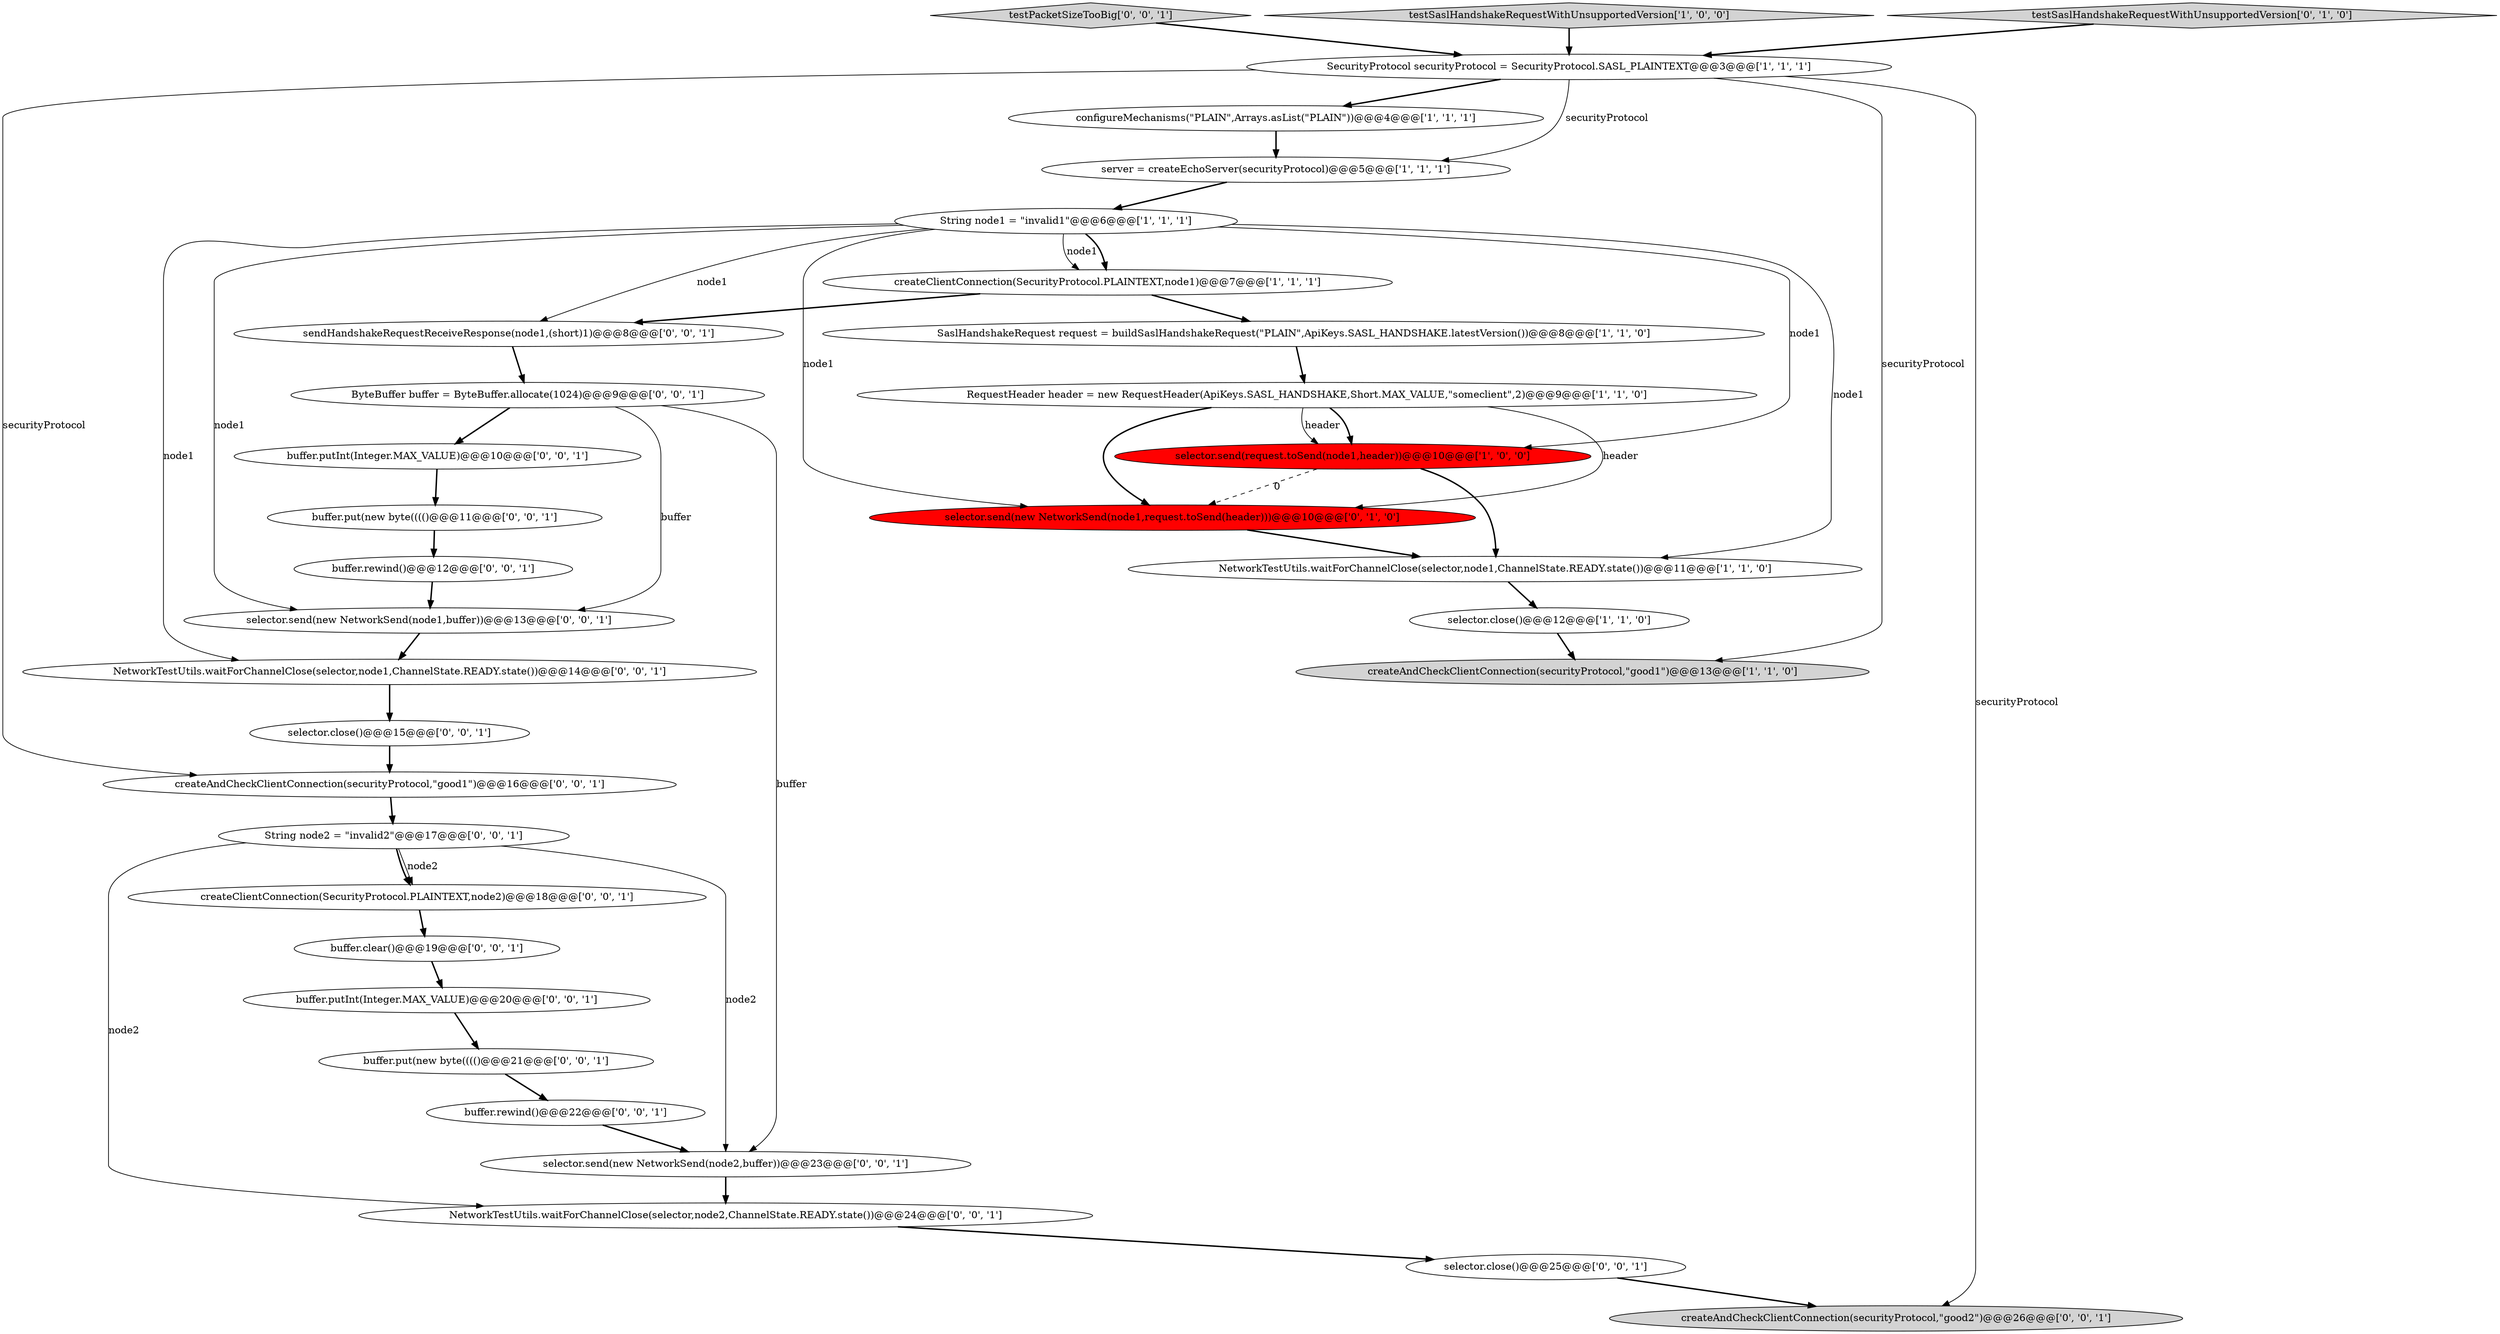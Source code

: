 digraph {
33 [style = filled, label = "selector.close()@@@25@@@['0', '0', '1']", fillcolor = white, shape = ellipse image = "AAA0AAABBB3BBB"];
15 [style = filled, label = "selector.send(new NetworkSend(node2,buffer))@@@23@@@['0', '0', '1']", fillcolor = white, shape = ellipse image = "AAA0AAABBB3BBB"];
21 [style = filled, label = "buffer.clear()@@@19@@@['0', '0', '1']", fillcolor = white, shape = ellipse image = "AAA0AAABBB3BBB"];
30 [style = filled, label = "testPacketSizeTooBig['0', '0', '1']", fillcolor = lightgray, shape = diamond image = "AAA0AAABBB3BBB"];
26 [style = filled, label = "buffer.put(new byte(((()@@@21@@@['0', '0', '1']", fillcolor = white, shape = ellipse image = "AAA0AAABBB3BBB"];
11 [style = filled, label = "createAndCheckClientConnection(securityProtocol,\"good1\")@@@13@@@['1', '1', '0']", fillcolor = lightgray, shape = ellipse image = "AAA0AAABBB1BBB"];
25 [style = filled, label = "createAndCheckClientConnection(securityProtocol,\"good1\")@@@16@@@['0', '0', '1']", fillcolor = white, shape = ellipse image = "AAA0AAABBB3BBB"];
5 [style = filled, label = "String node1 = \"invalid1\"@@@6@@@['1', '1', '1']", fillcolor = white, shape = ellipse image = "AAA0AAABBB1BBB"];
4 [style = filled, label = "SaslHandshakeRequest request = buildSaslHandshakeRequest(\"PLAIN\",ApiKeys.SASL_HANDSHAKE.latestVersion())@@@8@@@['1', '1', '0']", fillcolor = white, shape = ellipse image = "AAA0AAABBB1BBB"];
7 [style = filled, label = "testSaslHandshakeRequestWithUnsupportedVersion['1', '0', '0']", fillcolor = lightgray, shape = diamond image = "AAA0AAABBB1BBB"];
1 [style = filled, label = "NetworkTestUtils.waitForChannelClose(selector,node1,ChannelState.READY.state())@@@11@@@['1', '1', '0']", fillcolor = white, shape = ellipse image = "AAA0AAABBB1BBB"];
8 [style = filled, label = "RequestHeader header = new RequestHeader(ApiKeys.SASL_HANDSHAKE,Short.MAX_VALUE,\"someclient\",2)@@@9@@@['1', '1', '0']", fillcolor = white, shape = ellipse image = "AAA0AAABBB1BBB"];
2 [style = filled, label = "SecurityProtocol securityProtocol = SecurityProtocol.SASL_PLAINTEXT@@@3@@@['1', '1', '1']", fillcolor = white, shape = ellipse image = "AAA0AAABBB1BBB"];
10 [style = filled, label = "configureMechanisms(\"PLAIN\",Arrays.asList(\"PLAIN\"))@@@4@@@['1', '1', '1']", fillcolor = white, shape = ellipse image = "AAA0AAABBB1BBB"];
12 [style = filled, label = "testSaslHandshakeRequestWithUnsupportedVersion['0', '1', '0']", fillcolor = lightgray, shape = diamond image = "AAA0AAABBB2BBB"];
22 [style = filled, label = "String node2 = \"invalid2\"@@@17@@@['0', '0', '1']", fillcolor = white, shape = ellipse image = "AAA0AAABBB3BBB"];
20 [style = filled, label = "buffer.putInt(Integer.MAX_VALUE)@@@10@@@['0', '0', '1']", fillcolor = white, shape = ellipse image = "AAA0AAABBB3BBB"];
14 [style = filled, label = "buffer.putInt(Integer.MAX_VALUE)@@@20@@@['0', '0', '1']", fillcolor = white, shape = ellipse image = "AAA0AAABBB3BBB"];
19 [style = filled, label = "NetworkTestUtils.waitForChannelClose(selector,node2,ChannelState.READY.state())@@@24@@@['0', '0', '1']", fillcolor = white, shape = ellipse image = "AAA0AAABBB3BBB"];
27 [style = filled, label = "selector.send(new NetworkSend(node1,buffer))@@@13@@@['0', '0', '1']", fillcolor = white, shape = ellipse image = "AAA0AAABBB3BBB"];
23 [style = filled, label = "createClientConnection(SecurityProtocol.PLAINTEXT,node2)@@@18@@@['0', '0', '1']", fillcolor = white, shape = ellipse image = "AAA0AAABBB3BBB"];
17 [style = filled, label = "sendHandshakeRequestReceiveResponse(node1,(short)1)@@@8@@@['0', '0', '1']", fillcolor = white, shape = ellipse image = "AAA0AAABBB3BBB"];
31 [style = filled, label = "createAndCheckClientConnection(securityProtocol,\"good2\")@@@26@@@['0', '0', '1']", fillcolor = lightgray, shape = ellipse image = "AAA0AAABBB3BBB"];
29 [style = filled, label = "ByteBuffer buffer = ByteBuffer.allocate(1024)@@@9@@@['0', '0', '1']", fillcolor = white, shape = ellipse image = "AAA0AAABBB3BBB"];
24 [style = filled, label = "buffer.put(new byte(((()@@@11@@@['0', '0', '1']", fillcolor = white, shape = ellipse image = "AAA0AAABBB3BBB"];
13 [style = filled, label = "selector.send(new NetworkSend(node1,request.toSend(header)))@@@10@@@['0', '1', '0']", fillcolor = red, shape = ellipse image = "AAA1AAABBB2BBB"];
28 [style = filled, label = "selector.close()@@@15@@@['0', '0', '1']", fillcolor = white, shape = ellipse image = "AAA0AAABBB3BBB"];
0 [style = filled, label = "selector.send(request.toSend(node1,header))@@@10@@@['1', '0', '0']", fillcolor = red, shape = ellipse image = "AAA1AAABBB1BBB"];
6 [style = filled, label = "createClientConnection(SecurityProtocol.PLAINTEXT,node1)@@@7@@@['1', '1', '1']", fillcolor = white, shape = ellipse image = "AAA0AAABBB1BBB"];
32 [style = filled, label = "NetworkTestUtils.waitForChannelClose(selector,node1,ChannelState.READY.state())@@@14@@@['0', '0', '1']", fillcolor = white, shape = ellipse image = "AAA0AAABBB3BBB"];
9 [style = filled, label = "selector.close()@@@12@@@['1', '1', '0']", fillcolor = white, shape = ellipse image = "AAA0AAABBB1BBB"];
18 [style = filled, label = "buffer.rewind()@@@22@@@['0', '0', '1']", fillcolor = white, shape = ellipse image = "AAA0AAABBB3BBB"];
16 [style = filled, label = "buffer.rewind()@@@12@@@['0', '0', '1']", fillcolor = white, shape = ellipse image = "AAA0AAABBB3BBB"];
3 [style = filled, label = "server = createEchoServer(securityProtocol)@@@5@@@['1', '1', '1']", fillcolor = white, shape = ellipse image = "AAA0AAABBB1BBB"];
19->33 [style = bold, label=""];
6->17 [style = bold, label=""];
27->32 [style = bold, label=""];
9->11 [style = bold, label=""];
16->27 [style = bold, label=""];
25->22 [style = bold, label=""];
18->15 [style = bold, label=""];
26->18 [style = bold, label=""];
22->23 [style = solid, label="node2"];
10->3 [style = bold, label=""];
15->19 [style = bold, label=""];
2->10 [style = bold, label=""];
22->23 [style = bold, label=""];
13->1 [style = bold, label=""];
1->9 [style = bold, label=""];
2->3 [style = solid, label="securityProtocol"];
2->25 [style = solid, label="securityProtocol"];
8->0 [style = bold, label=""];
14->26 [style = bold, label=""];
5->13 [style = solid, label="node1"];
24->16 [style = bold, label=""];
6->4 [style = bold, label=""];
29->20 [style = bold, label=""];
12->2 [style = bold, label=""];
3->5 [style = bold, label=""];
5->6 [style = solid, label="node1"];
5->0 [style = solid, label="node1"];
5->6 [style = bold, label=""];
23->21 [style = bold, label=""];
2->31 [style = solid, label="securityProtocol"];
7->2 [style = bold, label=""];
0->1 [style = bold, label=""];
22->15 [style = solid, label="node2"];
0->13 [style = dashed, label="0"];
29->15 [style = solid, label="buffer"];
28->25 [style = bold, label=""];
33->31 [style = bold, label=""];
4->8 [style = bold, label=""];
8->13 [style = solid, label="header"];
8->0 [style = solid, label="header"];
22->19 [style = solid, label="node2"];
30->2 [style = bold, label=""];
2->11 [style = solid, label="securityProtocol"];
20->24 [style = bold, label=""];
17->29 [style = bold, label=""];
29->27 [style = solid, label="buffer"];
32->28 [style = bold, label=""];
5->27 [style = solid, label="node1"];
5->17 [style = solid, label="node1"];
5->1 [style = solid, label="node1"];
8->13 [style = bold, label=""];
21->14 [style = bold, label=""];
5->32 [style = solid, label="node1"];
}
